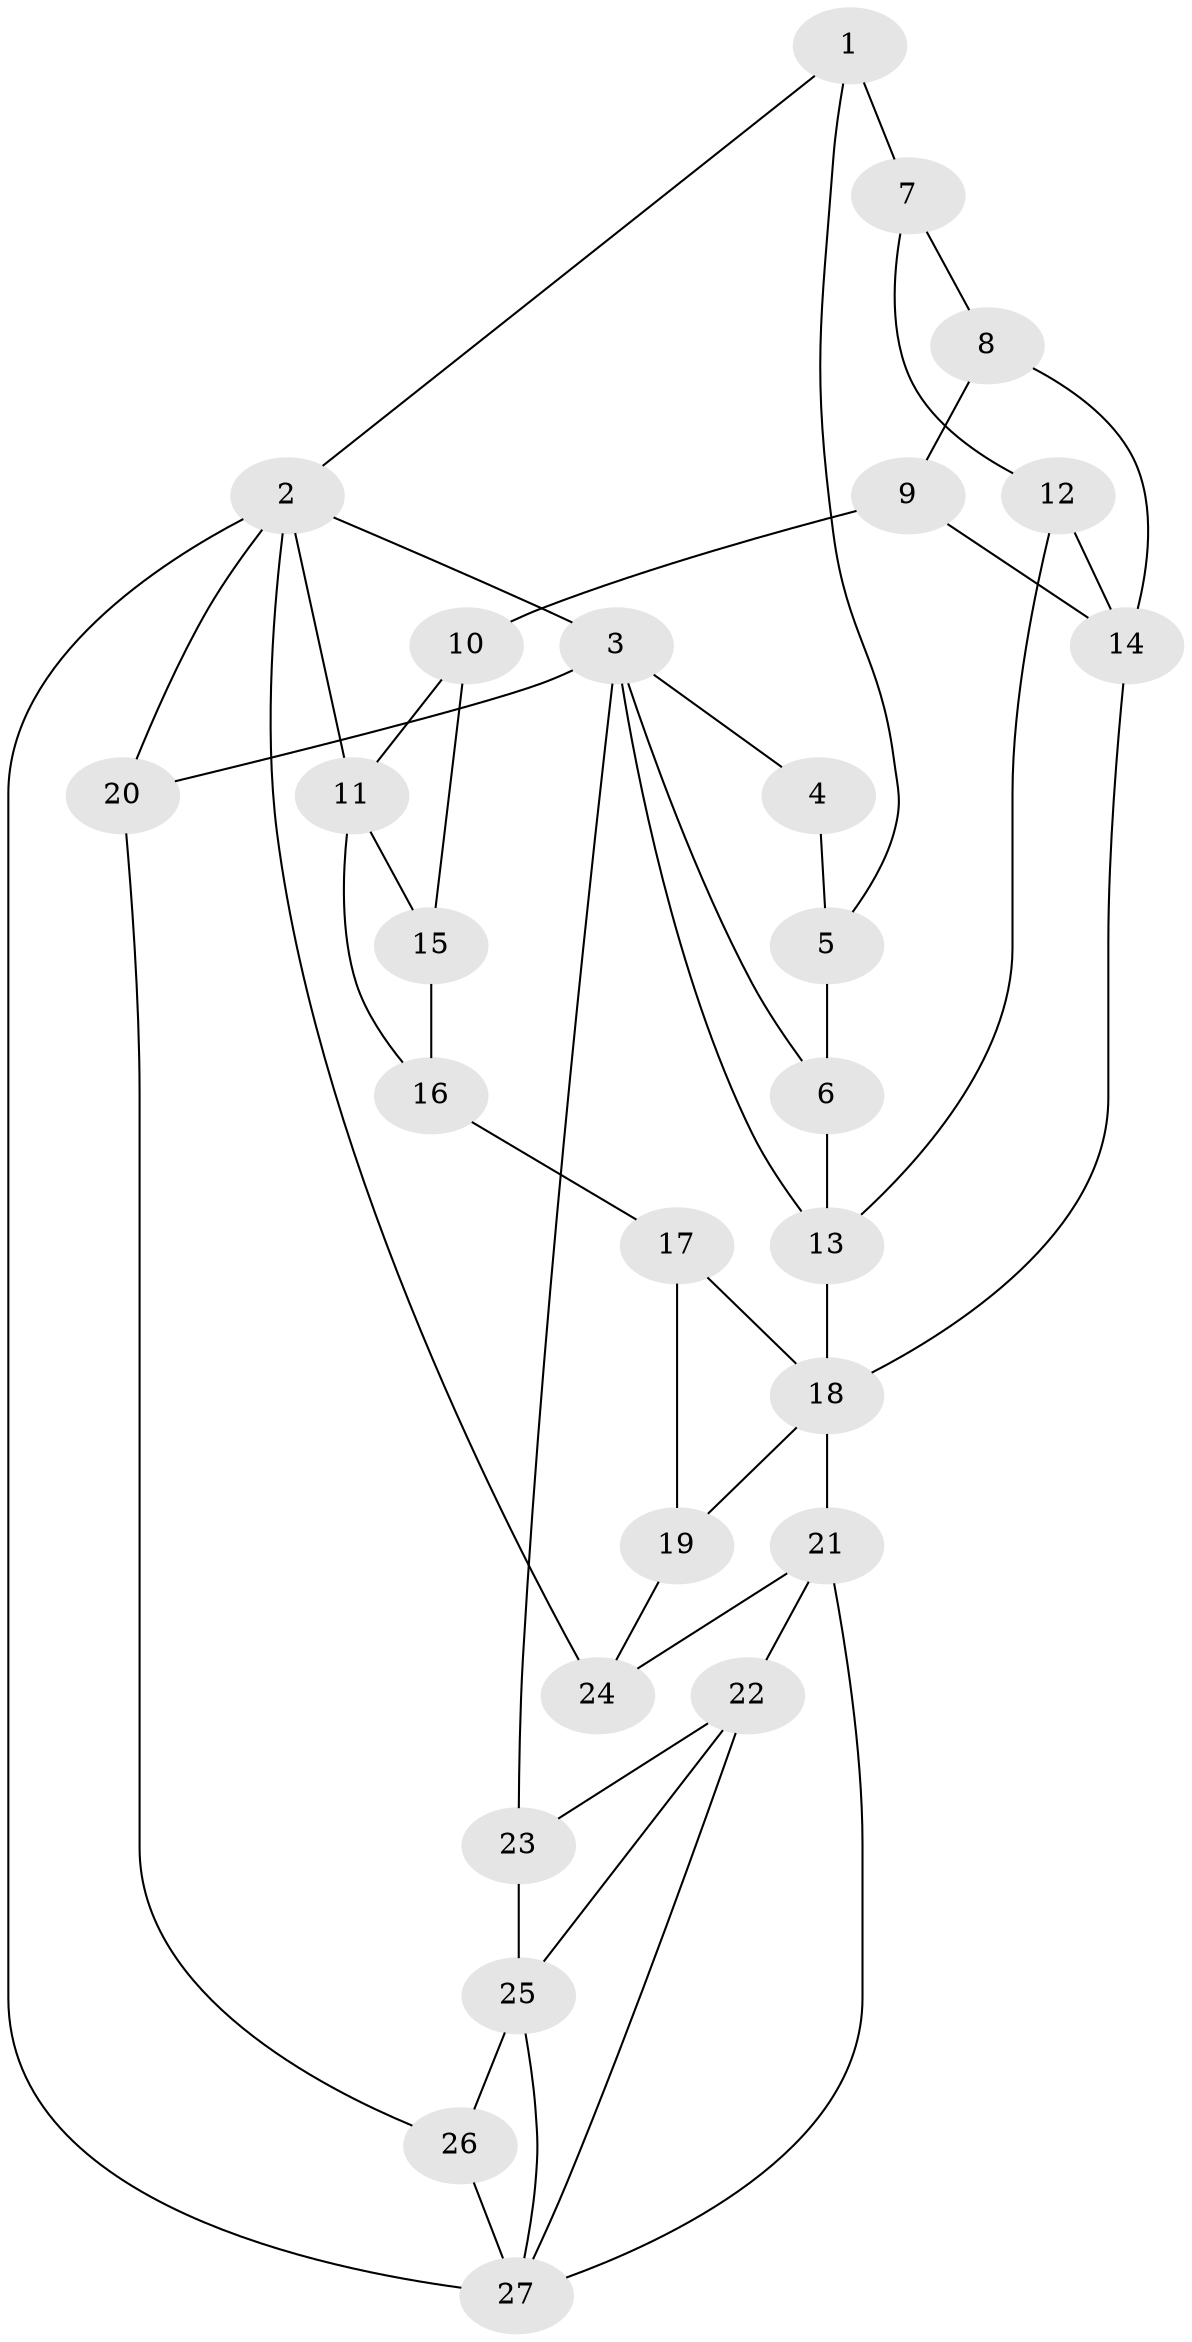 // original degree distribution, {3: 0.046511627906976744, 4: 0.22093023255813954, 6: 0.2441860465116279, 5: 0.4883720930232558}
// Generated by graph-tools (version 1.1) at 2025/54/03/04/25 22:54:30]
// undirected, 27 vertices, 48 edges
graph export_dot {
  node [color=gray90,style=filled];
  1;
  2;
  3;
  4;
  5;
  6;
  7;
  8;
  9;
  10;
  11;
  12;
  13;
  14;
  15;
  16;
  17;
  18;
  19;
  20;
  21;
  22;
  23;
  24;
  25;
  26;
  27;
  1 -- 2 [weight=1.0];
  1 -- 5 [weight=1.0];
  1 -- 7 [weight=2.0];
  2 -- 3 [weight=2.0];
  2 -- 11 [weight=1.0];
  2 -- 20 [weight=1.0];
  2 -- 24 [weight=1.0];
  2 -- 27 [weight=2.0];
  3 -- 4 [weight=2.0];
  3 -- 6 [weight=1.0];
  3 -- 13 [weight=1.0];
  3 -- 20 [weight=1.0];
  3 -- 23 [weight=2.0];
  4 -- 5 [weight=1.0];
  5 -- 6 [weight=1.0];
  6 -- 13 [weight=2.0];
  7 -- 8 [weight=2.0];
  7 -- 12 [weight=1.0];
  8 -- 9 [weight=3.0];
  8 -- 14 [weight=1.0];
  9 -- 10 [weight=2.0];
  9 -- 14 [weight=1.0];
  10 -- 11 [weight=1.0];
  10 -- 15 [weight=1.0];
  11 -- 15 [weight=1.0];
  11 -- 16 [weight=1.0];
  12 -- 13 [weight=2.0];
  12 -- 14 [weight=1.0];
  13 -- 18 [weight=1.0];
  14 -- 18 [weight=1.0];
  15 -- 16 [weight=3.0];
  16 -- 17 [weight=2.0];
  17 -- 18 [weight=1.0];
  17 -- 19 [weight=3.0];
  18 -- 19 [weight=1.0];
  18 -- 21 [weight=1.0];
  19 -- 24 [weight=2.0];
  20 -- 26 [weight=1.0];
  21 -- 22 [weight=2.0];
  21 -- 24 [weight=2.0];
  21 -- 27 [weight=1.0];
  22 -- 23 [weight=2.0];
  22 -- 25 [weight=1.0];
  22 -- 27 [weight=1.0];
  23 -- 25 [weight=1.0];
  25 -- 26 [weight=2.0];
  25 -- 27 [weight=1.0];
  26 -- 27 [weight=1.0];
}
